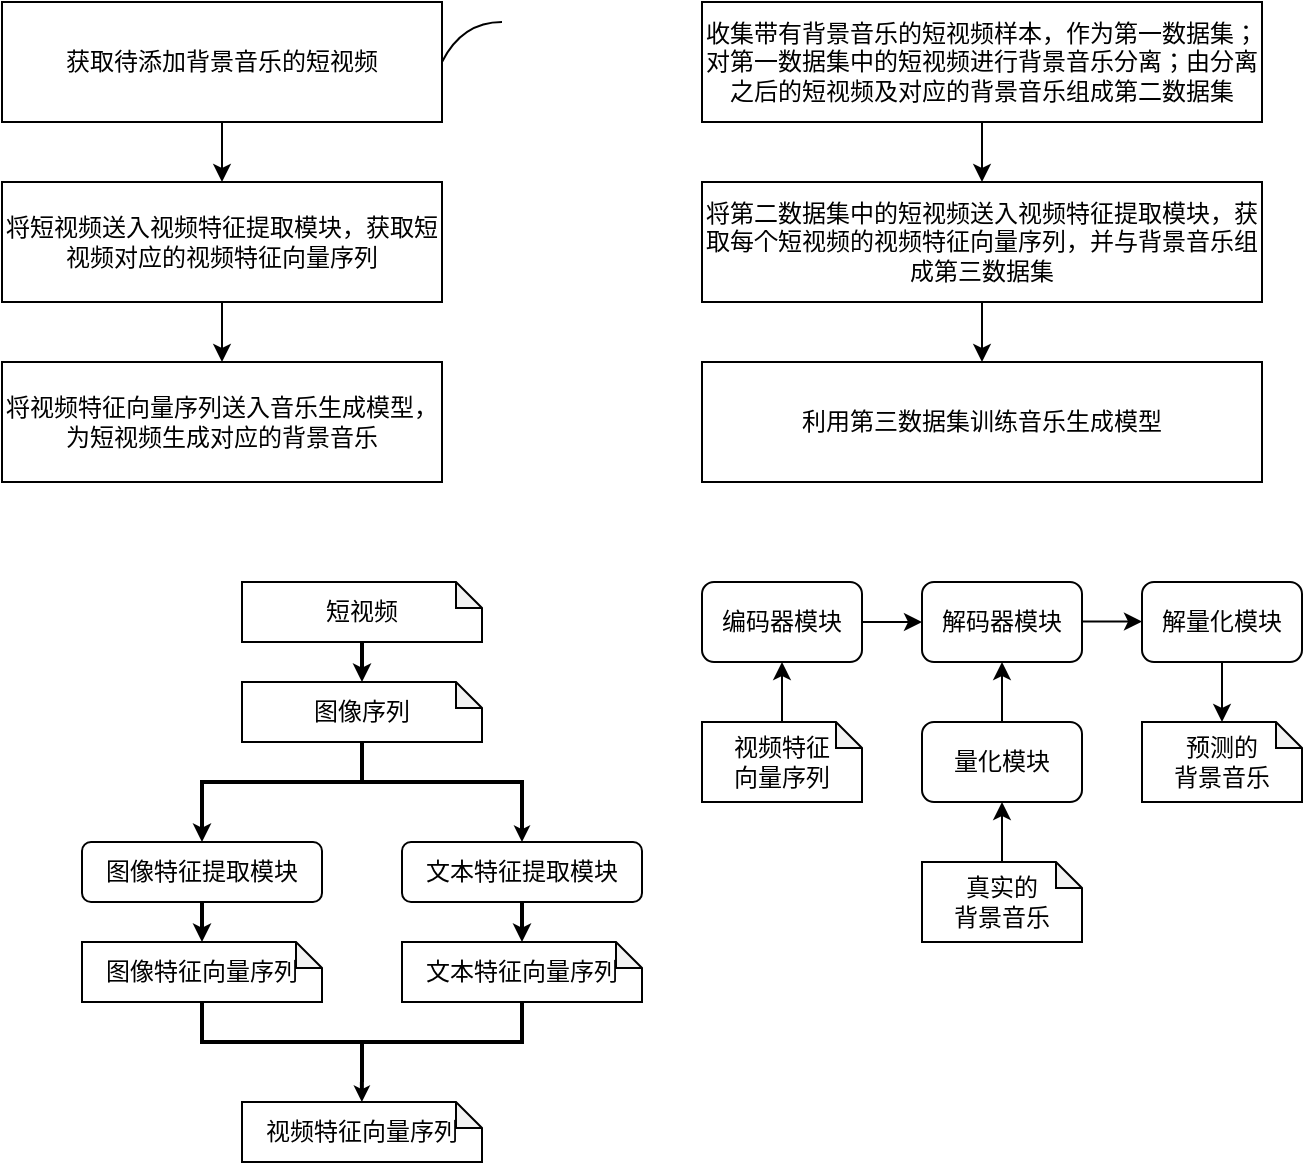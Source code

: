 <mxfile version="21.7.2" type="github">
  <diagram name="第 1 页" id="sXI6oTRlvRjUnkQEZYFn">
    <mxGraphModel dx="494" dy="269" grid="1" gridSize="10" guides="1" tooltips="1" connect="1" arrows="1" fold="1" page="1" pageScale="1" pageWidth="827" pageHeight="1169" math="0" shadow="0">
      <root>
        <mxCell id="0" />
        <mxCell id="1" parent="0" />
        <mxCell id="fjcy8U5pSETEeFE4OCs9-12" style="edgeStyle=orthogonalEdgeStyle;rounded=0;orthogonalLoop=1;jettySize=auto;html=1;exitX=0.5;exitY=1;exitDx=0;exitDy=0;entryX=0.5;entryY=0;entryDx=0;entryDy=0;" parent="1" source="fjcy8U5pSETEeFE4OCs9-1" target="fjcy8U5pSETEeFE4OCs9-8" edge="1">
          <mxGeometry relative="1" as="geometry" />
        </mxCell>
        <mxCell id="fjcy8U5pSETEeFE4OCs9-1" value="获取待添加背景音乐的短视频" style="rounded=0;whiteSpace=wrap;html=1;" parent="1" vertex="1">
          <mxGeometry x="20" y="40" width="220" height="60" as="geometry" />
        </mxCell>
        <mxCell id="fjcy8U5pSETEeFE4OCs9-13" style="edgeStyle=orthogonalEdgeStyle;rounded=0;orthogonalLoop=1;jettySize=auto;html=1;exitX=0.5;exitY=1;exitDx=0;exitDy=0;entryX=0.5;entryY=0;entryDx=0;entryDy=0;" parent="1" source="fjcy8U5pSETEeFE4OCs9-8" target="fjcy8U5pSETEeFE4OCs9-10" edge="1">
          <mxGeometry relative="1" as="geometry" />
        </mxCell>
        <mxCell id="fjcy8U5pSETEeFE4OCs9-8" value="将短视频送入视频特征提取模块，获取短视频对应的视频特征向量序列" style="rounded=0;whiteSpace=wrap;html=1;" parent="1" vertex="1">
          <mxGeometry x="20" y="130" width="220" height="60" as="geometry" />
        </mxCell>
        <mxCell id="fjcy8U5pSETEeFE4OCs9-10" value="将视频特征向量序列送入音乐生成模型，为短视频生成对应的背景音乐" style="rounded=0;whiteSpace=wrap;html=1;" parent="1" vertex="1">
          <mxGeometry x="20" y="220" width="220" height="60" as="geometry" />
        </mxCell>
        <mxCell id="fjcy8U5pSETEeFE4OCs9-19" style="edgeStyle=orthogonalEdgeStyle;rounded=0;orthogonalLoop=1;jettySize=auto;html=1;exitX=0.5;exitY=1;exitDx=0;exitDy=0;entryX=0.5;entryY=0;entryDx=0;entryDy=0;" parent="1" source="fjcy8U5pSETEeFE4OCs9-20" target="fjcy8U5pSETEeFE4OCs9-22" edge="1">
          <mxGeometry relative="1" as="geometry" />
        </mxCell>
        <mxCell id="fjcy8U5pSETEeFE4OCs9-20" value="收集带有背景音乐的短视频样本，作为第一数据集；对第一数据集中的短视频进行背景音乐分离；由分离之后的短视频及对应的背景音乐组成第二数据集" style="rounded=0;whiteSpace=wrap;html=1;" parent="1" vertex="1">
          <mxGeometry x="370" y="40" width="280" height="60" as="geometry" />
        </mxCell>
        <mxCell id="fjcy8U5pSETEeFE4OCs9-21" style="edgeStyle=orthogonalEdgeStyle;rounded=0;orthogonalLoop=1;jettySize=auto;html=1;exitX=0.5;exitY=1;exitDx=0;exitDy=0;entryX=0.5;entryY=0;entryDx=0;entryDy=0;" parent="1" source="fjcy8U5pSETEeFE4OCs9-22" target="fjcy8U5pSETEeFE4OCs9-23" edge="1">
          <mxGeometry relative="1" as="geometry" />
        </mxCell>
        <mxCell id="fjcy8U5pSETEeFE4OCs9-22" value="将第二数据集中的短视频送入视频特征提取模块，获取每个短视频的视频特征向量序列，并与背景音乐组成第三数据集" style="rounded=0;whiteSpace=wrap;html=1;" parent="1" vertex="1">
          <mxGeometry x="370" y="130" width="280" height="60" as="geometry" />
        </mxCell>
        <mxCell id="fjcy8U5pSETEeFE4OCs9-23" value="利用第三数据集训练音乐生成模型" style="rounded=0;whiteSpace=wrap;html=1;" parent="1" vertex="1">
          <mxGeometry x="370" y="220" width="280" height="60" as="geometry" />
        </mxCell>
        <mxCell id="2gaOMBExnpWmV6sL_W9Z-5" value="" style="edgeStyle=orthogonalEdgeStyle;rounded=0;orthogonalLoop=1;jettySize=auto;html=1;strokeWidth=2;endSize=3;" parent="1" source="fjcy8U5pSETEeFE4OCs9-24" target="2gaOMBExnpWmV6sL_W9Z-1" edge="1">
          <mxGeometry relative="1" as="geometry">
            <Array as="points">
              <mxPoint x="120" y="510" />
              <mxPoint x="120" y="510" />
            </Array>
          </mxGeometry>
        </mxCell>
        <mxCell id="fjcy8U5pSETEeFE4OCs9-24" value="图像特征提取模块" style="rounded=1;whiteSpace=wrap;html=1;" parent="1" vertex="1">
          <mxGeometry x="60" y="460" width="120" height="30" as="geometry" />
        </mxCell>
        <mxCell id="fjcy8U5pSETEeFE4OCs9-28" value="" style="strokeWidth=2;html=1;shape=mxgraph.flowchart.annotation_2;align=left;labelPosition=right;pointerEvents=1;direction=south;" parent="1" vertex="1">
          <mxGeometry x="120" y="410" width="160" height="40" as="geometry" />
        </mxCell>
        <mxCell id="fjcy8U5pSETEeFE4OCs9-30" value="" style="endArrow=classic;html=1;rounded=0;exitX=1;exitY=0;exitDx=0;exitDy=0;exitPerimeter=0;strokeWidth=2;endSize=2;" parent="1" source="fjcy8U5pSETEeFE4OCs9-28" edge="1">
          <mxGeometry width="50" height="50" relative="1" as="geometry">
            <mxPoint x="310" y="460" as="sourcePoint" />
            <mxPoint x="280" y="460" as="targetPoint" />
          </mxGeometry>
        </mxCell>
        <mxCell id="fjcy8U5pSETEeFE4OCs9-31" value="" style="endArrow=classic;html=1;rounded=0;exitX=1;exitY=0;exitDx=0;exitDy=0;exitPerimeter=0;strokeWidth=2;endSize=3;" parent="1" edge="1">
          <mxGeometry width="50" height="50" relative="1" as="geometry">
            <mxPoint x="120" y="450" as="sourcePoint" />
            <mxPoint x="120" y="460" as="targetPoint" />
          </mxGeometry>
        </mxCell>
        <mxCell id="fjcy8U5pSETEeFE4OCs9-41" value="" style="edgeStyle=orthogonalEdgeStyle;rounded=0;orthogonalLoop=1;jettySize=auto;html=1;strokeWidth=2;endSize=3;entryX=0.5;entryY=0;entryDx=0;entryDy=0;entryPerimeter=0;" parent="1" source="fjcy8U5pSETEeFE4OCs9-39" target="fjcy8U5pSETEeFE4OCs9-40" edge="1">
          <mxGeometry relative="1" as="geometry">
            <Array as="points">
              <mxPoint x="200" y="370" />
              <mxPoint x="200" y="370" />
            </Array>
          </mxGeometry>
        </mxCell>
        <mxCell id="fjcy8U5pSETEeFE4OCs9-39" value="短视频" style="shape=note;whiteSpace=wrap;html=1;backgroundOutline=1;darkOpacity=0.05;size=13;" parent="1" vertex="1">
          <mxGeometry x="140" y="330" width="120" height="30" as="geometry" />
        </mxCell>
        <mxCell id="fjcy8U5pSETEeFE4OCs9-40" value="图像序列" style="shape=note;whiteSpace=wrap;html=1;backgroundOutline=1;darkOpacity=0.05;size=13;" parent="1" vertex="1">
          <mxGeometry x="140" y="380" width="120" height="30" as="geometry" />
        </mxCell>
        <mxCell id="2gaOMBExnpWmV6sL_W9Z-6" value="" style="edgeStyle=orthogonalEdgeStyle;rounded=0;orthogonalLoop=1;jettySize=auto;html=1;strokeWidth=2;endSize=3;entryX=0.5;entryY=0;entryDx=0;entryDy=0;entryPerimeter=0;" parent="1" source="fjcy8U5pSETEeFE4OCs9-43" target="2gaOMBExnpWmV6sL_W9Z-2" edge="1">
          <mxGeometry relative="1" as="geometry">
            <Array as="points">
              <mxPoint x="280" y="510" />
              <mxPoint x="280" y="510" />
            </Array>
          </mxGeometry>
        </mxCell>
        <mxCell id="fjcy8U5pSETEeFE4OCs9-43" value="文本特征提取模块" style="rounded=1;whiteSpace=wrap;html=1;shadow=0;glass=0;" parent="1" vertex="1">
          <mxGeometry x="220" y="460" width="120" height="30" as="geometry" />
        </mxCell>
        <mxCell id="fjcy8U5pSETEeFE4OCs9-49" style="edgeStyle=orthogonalEdgeStyle;rounded=0;orthogonalLoop=1;jettySize=auto;html=1;entryX=0;entryY=0.5;entryDx=0;entryDy=0;" parent="1" target="fjcy8U5pSETEeFE4OCs9-46" edge="1">
          <mxGeometry relative="1" as="geometry">
            <mxPoint x="450" y="350" as="sourcePoint" />
          </mxGeometry>
        </mxCell>
        <mxCell id="fjcy8U5pSETEeFE4OCs9-45" value="编码器模块" style="rounded=1;whiteSpace=wrap;html=1;" parent="1" vertex="1">
          <mxGeometry x="370" y="330" width="80" height="40" as="geometry" />
        </mxCell>
        <mxCell id="fjcy8U5pSETEeFE4OCs9-46" value="解码器模块" style="rounded=1;whiteSpace=wrap;html=1;" parent="1" vertex="1">
          <mxGeometry x="480" y="330" width="80" height="40" as="geometry" />
        </mxCell>
        <mxCell id="fjcy8U5pSETEeFE4OCs9-47" value="视频特征&lt;br&gt;向量序列" style="shape=note;whiteSpace=wrap;html=1;backgroundOutline=1;darkOpacity=0.05;size=13;" parent="1" vertex="1">
          <mxGeometry x="370" y="400" width="80" height="40" as="geometry" />
        </mxCell>
        <mxCell id="fjcy8U5pSETEeFE4OCs9-52" style="edgeStyle=orthogonalEdgeStyle;rounded=0;orthogonalLoop=1;jettySize=auto;html=1;exitX=0.5;exitY=0;exitDx=0;exitDy=0;exitPerimeter=0;entryX=0.5;entryY=1;entryDx=0;entryDy=0;" parent="1" source="fjcy8U5pSETEeFE4OCs9-50" target="fjcy8U5pSETEeFE4OCs9-51" edge="1">
          <mxGeometry relative="1" as="geometry" />
        </mxCell>
        <mxCell id="fjcy8U5pSETEeFE4OCs9-50" value="真实的&lt;br&gt;背景音乐" style="shape=note;whiteSpace=wrap;html=1;backgroundOutline=1;darkOpacity=0.05;size=13;" parent="1" vertex="1">
          <mxGeometry x="480" y="470" width="80" height="40" as="geometry" />
        </mxCell>
        <mxCell id="fjcy8U5pSETEeFE4OCs9-53" style="edgeStyle=orthogonalEdgeStyle;rounded=0;orthogonalLoop=1;jettySize=auto;html=1;exitX=0.5;exitY=0;exitDx=0;exitDy=0;entryX=0.5;entryY=1;entryDx=0;entryDy=0;" parent="1" source="fjcy8U5pSETEeFE4OCs9-51" target="fjcy8U5pSETEeFE4OCs9-46" edge="1">
          <mxGeometry relative="1" as="geometry" />
        </mxCell>
        <mxCell id="fjcy8U5pSETEeFE4OCs9-51" value="量化模块" style="rounded=1;whiteSpace=wrap;html=1;" parent="1" vertex="1">
          <mxGeometry x="480" y="400" width="80" height="40" as="geometry" />
        </mxCell>
        <mxCell id="fjcy8U5pSETEeFE4OCs9-54" style="edgeStyle=orthogonalEdgeStyle;rounded=0;orthogonalLoop=1;jettySize=auto;html=1;entryX=0.5;entryY=1;entryDx=0;entryDy=0;exitX=0.5;exitY=0;exitDx=0;exitDy=0;exitPerimeter=0;" parent="1" source="fjcy8U5pSETEeFE4OCs9-47" target="fjcy8U5pSETEeFE4OCs9-45" edge="1">
          <mxGeometry relative="1" as="geometry">
            <mxPoint x="500" y="410" as="sourcePoint" />
            <mxPoint x="500" y="380" as="targetPoint" />
            <Array as="points">
              <mxPoint x="410" y="390" />
              <mxPoint x="410" y="390" />
            </Array>
          </mxGeometry>
        </mxCell>
        <mxCell id="fjcy8U5pSETEeFE4OCs9-55" value="解量化模块" style="rounded=1;whiteSpace=wrap;html=1;" parent="1" vertex="1">
          <mxGeometry x="590" y="330" width="80" height="40" as="geometry" />
        </mxCell>
        <mxCell id="fjcy8U5pSETEeFE4OCs9-58" value="" style="endArrow=classic;html=1;rounded=0;" parent="1" edge="1">
          <mxGeometry width="50" height="50" relative="1" as="geometry">
            <mxPoint x="560" y="349.76" as="sourcePoint" />
            <mxPoint x="590" y="349.76" as="targetPoint" />
          </mxGeometry>
        </mxCell>
        <mxCell id="fjcy8U5pSETEeFE4OCs9-63" value="预测的&lt;br&gt;背景音乐" style="shape=note;whiteSpace=wrap;html=1;backgroundOutline=1;darkOpacity=0.05;size=13;" parent="1" vertex="1">
          <mxGeometry x="590" y="400" width="80" height="40" as="geometry" />
        </mxCell>
        <mxCell id="fjcy8U5pSETEeFE4OCs9-64" value="" style="endArrow=classic;html=1;rounded=0;exitX=0.5;exitY=1;exitDx=0;exitDy=0;entryX=0.5;entryY=0;entryDx=0;entryDy=0;entryPerimeter=0;" parent="1" source="fjcy8U5pSETEeFE4OCs9-55" target="fjcy8U5pSETEeFE4OCs9-63" edge="1">
          <mxGeometry width="50" height="50" relative="1" as="geometry">
            <mxPoint x="660" y="390" as="sourcePoint" />
            <mxPoint x="690" y="390" as="targetPoint" />
          </mxGeometry>
        </mxCell>
        <mxCell id="2gaOMBExnpWmV6sL_W9Z-1" value="图像特征向量序列" style="shape=note;whiteSpace=wrap;html=1;backgroundOutline=1;darkOpacity=0.05;size=13;" parent="1" vertex="1">
          <mxGeometry x="60" y="510" width="120" height="30" as="geometry" />
        </mxCell>
        <mxCell id="2gaOMBExnpWmV6sL_W9Z-2" value="文本特征向量序列" style="shape=note;whiteSpace=wrap;html=1;backgroundOutline=1;darkOpacity=0.05;size=13;" parent="1" vertex="1">
          <mxGeometry x="220" y="510" width="120" height="30" as="geometry" />
        </mxCell>
        <mxCell id="2gaOMBExnpWmV6sL_W9Z-8" value="" style="strokeWidth=2;html=1;shape=mxgraph.flowchart.annotation_2;align=left;labelPosition=right;pointerEvents=1;direction=south;rotation=-180;" parent="1" vertex="1">
          <mxGeometry x="120" y="540" width="160" height="40" as="geometry" />
        </mxCell>
        <mxCell id="2gaOMBExnpWmV6sL_W9Z-9" value="" style="endArrow=classic;html=1;rounded=0;exitX=1;exitY=0;exitDx=0;exitDy=0;exitPerimeter=0;strokeWidth=2;endSize=2;" parent="1" edge="1">
          <mxGeometry width="50" height="50" relative="1" as="geometry">
            <mxPoint x="199.94" y="580" as="sourcePoint" />
            <mxPoint x="199.94" y="590" as="targetPoint" />
          </mxGeometry>
        </mxCell>
        <mxCell id="2gaOMBExnpWmV6sL_W9Z-12" value="视频特征向量序列" style="shape=note;whiteSpace=wrap;html=1;backgroundOutline=1;darkOpacity=0.05;size=13;" parent="1" vertex="1">
          <mxGeometry x="140" y="590" width="120" height="30" as="geometry" />
        </mxCell>
        <mxCell id="2gaOMBExnpWmV6sL_W9Z-15" value="" style="endArrow=none;html=1;curved=1;" parent="1" edge="1">
          <mxGeometry width="50" height="50" relative="1" as="geometry">
            <mxPoint x="240" y="70" as="sourcePoint" />
            <mxPoint x="270" y="50" as="targetPoint" />
            <Array as="points">
              <mxPoint x="250" y="50" />
            </Array>
          </mxGeometry>
        </mxCell>
      </root>
    </mxGraphModel>
  </diagram>
</mxfile>

